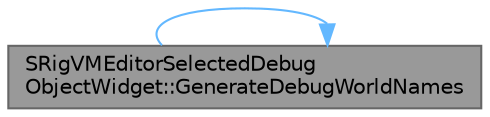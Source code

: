 digraph "SRigVMEditorSelectedDebugObjectWidget::GenerateDebugWorldNames"
{
 // INTERACTIVE_SVG=YES
 // LATEX_PDF_SIZE
  bgcolor="transparent";
  edge [fontname=Helvetica,fontsize=10,labelfontname=Helvetica,labelfontsize=10];
  node [fontname=Helvetica,fontsize=10,shape=box,height=0.2,width=0.4];
  rankdir="LR";
  Node1 [id="Node000001",label="SRigVMEditorSelectedDebug\lObjectWidget::GenerateDebugWorldNames",height=0.2,width=0.4,color="gray40", fillcolor="grey60", style="filled", fontcolor="black",tooltip="Generate list of active PIE worlds to debug."];
  Node1 -> Node1 [id="edge1_Node000001_Node000001",color="steelblue1",style="solid",tooltip=" "];
}
